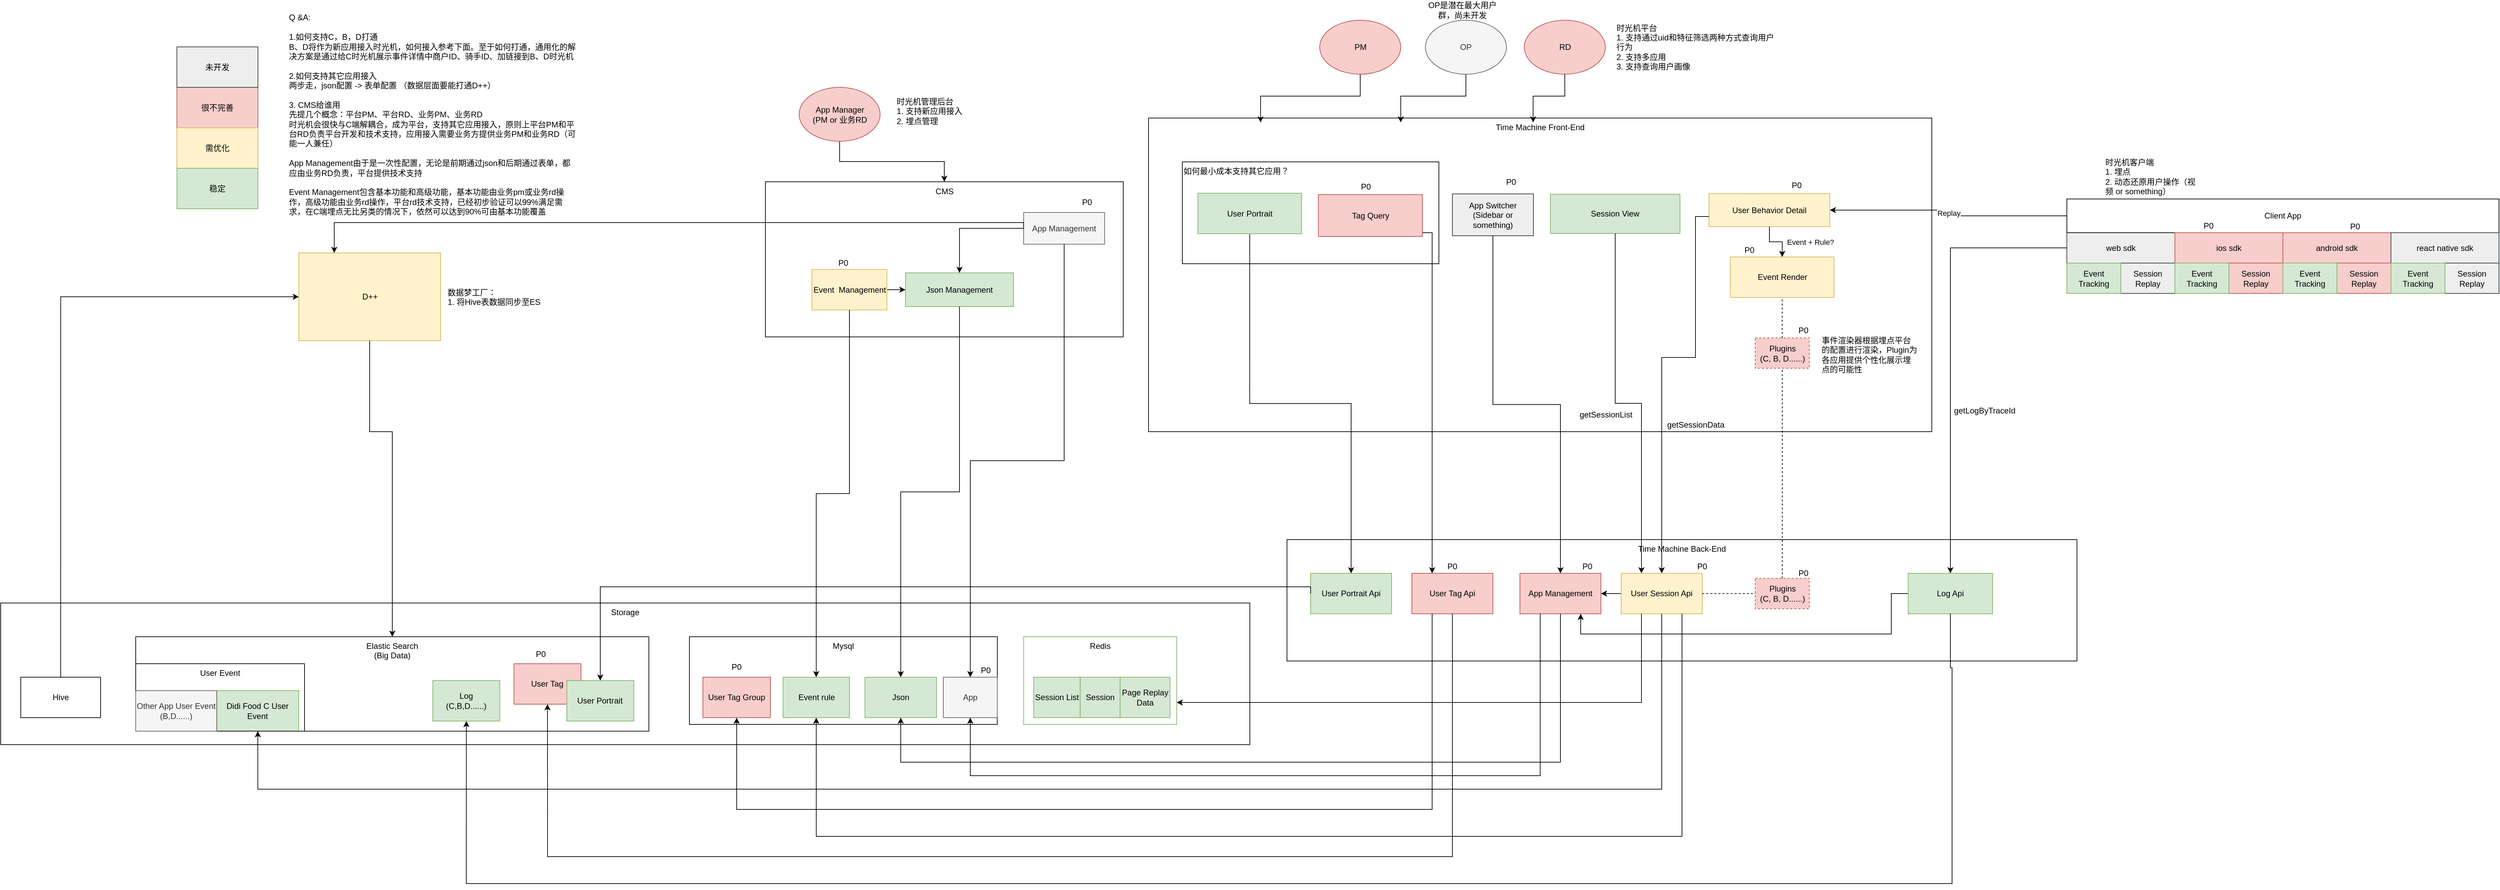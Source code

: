 <mxfile pages="1" version="11.2.5" type="github"><diagram id="bP3P4FXb_5J4TrEZQYwH" name="Page-1"><mxGraphModel dx="4734" dy="1974" grid="1" gridSize="10" guides="1" tooltips="1" connect="1" arrows="1" fold="1" page="1" pageScale="1" pageWidth="827" pageHeight="1169" math="0" shadow="0"><root><mxCell id="0"/><mxCell id="1" parent="0"/><mxCell id="wtptLM6L2ySSY_eZXbWe-39" value="Time Machine Front-End" style="rounded=0;whiteSpace=wrap;html=1;horizontal=1;verticalAlign=top;" parent="1" vertex="1"><mxGeometry x="-980" y="-345" width="1160" height="465" as="geometry"/></mxCell><mxCell id="b7EMGdvJzIcT-GLO1zS9-104" value="如何最小成本支持其它应用？" style="rounded=0;whiteSpace=wrap;html=1;gradientColor=none;align=left;verticalAlign=top;" vertex="1" parent="1"><mxGeometry x="-930" y="-280" width="380" height="151" as="geometry"/></mxCell><mxCell id="9B6eqTTKq4jdx7kcRIGV-19" value="" style="group;fillColor=#eeeeee;strokeColor=#36393d;" parent="1" vertex="1" connectable="0"><mxGeometry x="380" y="-225" width="640" height="140" as="geometry"/></mxCell><mxCell id="wtptLM6L2ySSY_eZXbWe-14" value="web sdk" style="rounded=0;whiteSpace=wrap;html=1;fillColor=#eeeeee;strokeColor=#36393d;" parent="9B6eqTTKq4jdx7kcRIGV-19" vertex="1"><mxGeometry y="50" width="160" height="45" as="geometry"/></mxCell><mxCell id="wtptLM6L2ySSY_eZXbWe-19" value="Session&lt;br&gt;Replay" style="rounded=0;whiteSpace=wrap;html=1;fillColor=#eeeeee;strokeColor=#36393d;" parent="9B6eqTTKq4jdx7kcRIGV-19" vertex="1"><mxGeometry x="80" y="95" width="80" height="45" as="geometry"/></mxCell><mxCell id="wtptLM6L2ySSY_eZXbWe-23" value="Client App" style="rounded=0;whiteSpace=wrap;html=1;" parent="9B6eqTTKq4jdx7kcRIGV-19" vertex="1"><mxGeometry width="640" height="50" as="geometry"/></mxCell><mxCell id="wtptLM6L2ySSY_eZXbWe-24" value="Event Tracking" style="rounded=0;whiteSpace=wrap;html=1;fillColor=#d5e8d4;strokeColor=#82b366;" parent="9B6eqTTKq4jdx7kcRIGV-19" vertex="1"><mxGeometry y="95" width="80" height="45" as="geometry"/></mxCell><mxCell id="wtptLM6L2ySSY_eZXbWe-27" value="ios sdk" style="rounded=0;whiteSpace=wrap;html=1;fillColor=#f8cecc;strokeColor=#b85450;" parent="9B6eqTTKq4jdx7kcRIGV-19" vertex="1"><mxGeometry x="160" y="50" width="160" height="45" as="geometry"/></mxCell><mxCell id="wtptLM6L2ySSY_eZXbWe-28" value="Session&lt;br&gt;Replay" style="rounded=0;whiteSpace=wrap;html=1;fillColor=#f8cecc;strokeColor=#b85450;" parent="9B6eqTTKq4jdx7kcRIGV-19" vertex="1"><mxGeometry x="240" y="95" width="80" height="45" as="geometry"/></mxCell><mxCell id="wtptLM6L2ySSY_eZXbWe-29" value="Event Tracking" style="rounded=0;whiteSpace=wrap;html=1;fillColor=#d5e8d4;strokeColor=#82b366;" parent="9B6eqTTKq4jdx7kcRIGV-19" vertex="1"><mxGeometry x="160" y="95" width="80" height="45" as="geometry"/></mxCell><mxCell id="wtptLM6L2ySSY_eZXbWe-30" value="android sdk" style="rounded=0;whiteSpace=wrap;html=1;fillColor=#f8cecc;strokeColor=#b85450;" parent="9B6eqTTKq4jdx7kcRIGV-19" vertex="1"><mxGeometry x="320" y="50" width="160" height="45" as="geometry"/></mxCell><mxCell id="wtptLM6L2ySSY_eZXbWe-31" value="Session&lt;br&gt;Replay" style="rounded=0;whiteSpace=wrap;html=1;fillColor=#f8cecc;strokeColor=#b85450;" parent="9B6eqTTKq4jdx7kcRIGV-19" vertex="1"><mxGeometry x="400" y="95" width="80" height="45" as="geometry"/></mxCell><mxCell id="wtptLM6L2ySSY_eZXbWe-32" value="Event Tracking" style="rounded=0;whiteSpace=wrap;html=1;fillColor=#d5e8d4;strokeColor=#82b366;" parent="9B6eqTTKq4jdx7kcRIGV-19" vertex="1"><mxGeometry x="320" y="95" width="80" height="45" as="geometry"/></mxCell><mxCell id="wtptLM6L2ySSY_eZXbWe-35" value="react native sdk" style="rounded=0;whiteSpace=wrap;html=1;fillColor=#eeeeee;strokeColor=#36393d;" parent="9B6eqTTKq4jdx7kcRIGV-19" vertex="1"><mxGeometry x="480" y="50" width="160" height="45" as="geometry"/></mxCell><mxCell id="wtptLM6L2ySSY_eZXbWe-36" value="Session&lt;br&gt;Replay" style="rounded=0;whiteSpace=wrap;html=1;fillColor=#eeeeee;strokeColor=#36393d;" parent="9B6eqTTKq4jdx7kcRIGV-19" vertex="1"><mxGeometry x="560" y="95" width="80" height="45" as="geometry"/></mxCell><mxCell id="wtptLM6L2ySSY_eZXbWe-37" value="Event Tracking" style="rounded=0;whiteSpace=wrap;html=1;fillColor=#d5e8d4;strokeColor=#82b366;" parent="9B6eqTTKq4jdx7kcRIGV-19" vertex="1"><mxGeometry x="480" y="95" width="80" height="45" as="geometry"/></mxCell><mxCell id="b7EMGdvJzIcT-GLO1zS9-70" value="P0" style="text;html=1;strokeColor=none;fillColor=none;align=center;verticalAlign=middle;whiteSpace=wrap;rounded=0;" vertex="1" parent="9B6eqTTKq4jdx7kcRIGV-19"><mxGeometry x="407" y="31" width="40" height="20" as="geometry"/></mxCell><mxCell id="b7EMGdvJzIcT-GLO1zS9-71" value="P0" style="text;html=1;strokeColor=none;fillColor=none;align=center;verticalAlign=middle;whiteSpace=wrap;rounded=0;" vertex="1" parent="9B6eqTTKq4jdx7kcRIGV-19"><mxGeometry x="190" y="30" width="40" height="20" as="geometry"/></mxCell><mxCell id="9B6eqTTKq4jdx7kcRIGV-21" value="" style="group" parent="1" vertex="1" connectable="0"><mxGeometry x="-2150" y="374" width="1320" height="286" as="geometry"/></mxCell><mxCell id="wtptLM6L2ySSY_eZXbWe-74" value="Storage" style="rounded=0;whiteSpace=wrap;html=1;verticalAlign=top;" parent="9B6eqTTKq4jdx7kcRIGV-21" vertex="1"><mxGeometry x="-530" width="1850" height="210" as="geometry"/></mxCell><mxCell id="wtptLM6L2ySSY_eZXbWe-68" value="Redis" style="rounded=0;whiteSpace=wrap;html=1;verticalAlign=top;fillColor=none;strokeColor=#82b366;" parent="9B6eqTTKq4jdx7kcRIGV-21" vertex="1"><mxGeometry x="985.075" y="50" width="226.567" height="130" as="geometry"/></mxCell><mxCell id="wtptLM6L2ySSY_eZXbWe-71" value="Mysql" style="rounded=0;whiteSpace=wrap;html=1;verticalAlign=top;" parent="9B6eqTTKq4jdx7kcRIGV-21" vertex="1"><mxGeometry x="490" y="50" width="456" height="130" as="geometry"/></mxCell><mxCell id="9B6eqTTKq4jdx7kcRIGV-8" value="Event rule" style="rounded=0;whiteSpace=wrap;html=1;fillColor=#d5e8d4;strokeColor=#82b366;" parent="9B6eqTTKq4jdx7kcRIGV-21" vertex="1"><mxGeometry x="628.604" y="110" width="98.507" height="60" as="geometry"/></mxCell><mxCell id="9B6eqTTKq4jdx7kcRIGV-9" value="Json" style="rounded=0;whiteSpace=wrap;html=1;fillColor=#d5e8d4;strokeColor=#82b366;" parent="9B6eqTTKq4jdx7kcRIGV-21" vertex="1"><mxGeometry x="750" y="110" width="106" height="60" as="geometry"/></mxCell><mxCell id="9B6eqTTKq4jdx7kcRIGV-11" value="Session List" style="rounded=0;whiteSpace=wrap;html=1;fillColor=#d5e8d4;strokeColor=#82b366;" parent="9B6eqTTKq4jdx7kcRIGV-21" vertex="1"><mxGeometry x="999.851" y="110" width="68.955" height="60" as="geometry"/></mxCell><mxCell id="9B6eqTTKq4jdx7kcRIGV-14" value="Session" style="rounded=0;whiteSpace=wrap;html=1;fillColor=#d5e8d4;strokeColor=#82b366;" parent="9B6eqTTKq4jdx7kcRIGV-21" vertex="1"><mxGeometry x="1068.806" y="110" width="59.104" height="60" as="geometry"/></mxCell><mxCell id="9B6eqTTKq4jdx7kcRIGV-15" value="Page Replay Data" style="rounded=0;whiteSpace=wrap;html=1;fillColor=#d5e8d4;strokeColor=#82b366;" parent="9B6eqTTKq4jdx7kcRIGV-21" vertex="1"><mxGeometry x="1127.91" y="110" width="73.881" height="60" as="geometry"/></mxCell><mxCell id="9B6eqTTKq4jdx7kcRIGV-66" value="User Tag Group" style="rounded=0;whiteSpace=wrap;html=1;fillColor=#f8cecc;strokeColor=#b85450;" parent="9B6eqTTKq4jdx7kcRIGV-21" vertex="1"><mxGeometry x="510" y="110" width="100" height="60" as="geometry"/></mxCell><mxCell id="9B6eqTTKq4jdx7kcRIGV-65" value="" style="group;fillColor=#d5e8d4;strokeColor=#82b366;" parent="9B6eqTTKq4jdx7kcRIGV-21" vertex="1" connectable="0"><mxGeometry x="-70" y="50" width="500" height="140" as="geometry"/></mxCell><mxCell id="gairNj1TGJocdjv7lr5F-51" value="Hive" style="rounded=0;whiteSpace=wrap;html=1;labelBackgroundColor=none;" parent="9B6eqTTKq4jdx7kcRIGV-21" vertex="1"><mxGeometry x="-500.246" y="110" width="118.209" height="60" as="geometry"/></mxCell><mxCell id="b7EMGdvJzIcT-GLO1zS9-36" value="App" style="rounded=0;whiteSpace=wrap;html=1;fillColor=#f5f5f5;strokeColor=#666666;fontColor=#333333;" vertex="1" parent="9B6eqTTKq4jdx7kcRIGV-21"><mxGeometry x="866" y="110" width="80" height="60" as="geometry"/></mxCell><mxCell id="b7EMGdvJzIcT-GLO1zS9-48" value="P0" style="text;html=1;strokeColor=none;fillColor=none;align=center;verticalAlign=middle;whiteSpace=wrap;rounded=0;" vertex="1" parent="9B6eqTTKq4jdx7kcRIGV-21"><mxGeometry x="540" y="85" width="40" height="20" as="geometry"/></mxCell><mxCell id="b7EMGdvJzIcT-GLO1zS9-93" value="P0" style="text;html=1;strokeColor=none;fillColor=none;align=center;verticalAlign=middle;whiteSpace=wrap;rounded=0;" vertex="1" parent="9B6eqTTKq4jdx7kcRIGV-21"><mxGeometry x="909" y="90" width="40" height="20" as="geometry"/></mxCell><mxCell id="wtptLM6L2ySSY_eZXbWe-72" value="Elastic Search&lt;br&gt;(Big Data)" style="rounded=0;whiteSpace=wrap;html=1;verticalAlign=top;" parent="9B6eqTTKq4jdx7kcRIGV-21" vertex="1"><mxGeometry x="-330" y="50" width="760" height="140" as="geometry"/></mxCell><mxCell id="9B6eqTTKq4jdx7kcRIGV-1" value="Log&lt;br&gt;(C,B,D......)" style="rounded=0;whiteSpace=wrap;html=1;fillColor=#d5e8d4;strokeColor=#82b366;" parent="9B6eqTTKq4jdx7kcRIGV-21" vertex="1"><mxGeometry x="110.024" y="115" width="99.22" height="60" as="geometry"/></mxCell><mxCell id="9B6eqTTKq4jdx7kcRIGV-2" value="User Tag" style="rounded=0;whiteSpace=wrap;html=1;fillColor=#f8cecc;strokeColor=#b85450;" parent="9B6eqTTKq4jdx7kcRIGV-21" vertex="1"><mxGeometry x="230.244" y="90" width="99.22" height="60" as="geometry"/></mxCell><mxCell id="9B6eqTTKq4jdx7kcRIGV-3" value="User Portrait" style="rounded=0;whiteSpace=wrap;html=1;fillColor=#d5e8d4;strokeColor=#82b366;" parent="9B6eqTTKq4jdx7kcRIGV-21" vertex="1"><mxGeometry x="308.463" y="115" width="99.22" height="60" as="geometry"/></mxCell><mxCell id="9B6eqTTKq4jdx7kcRIGV-4" value="Didi Food C User Event" style="rounded=0;whiteSpace=wrap;html=1;fillColor=#d5e8d4;strokeColor=#82b366;" parent="9B6eqTTKq4jdx7kcRIGV-21" vertex="1"><mxGeometry x="-209.817" y="130" width="121.268" height="60" as="geometry"/></mxCell><mxCell id="b7EMGdvJzIcT-GLO1zS9-47" value="P0" style="text;html=1;strokeColor=none;fillColor=none;align=center;verticalAlign=middle;whiteSpace=wrap;rounded=0;" vertex="1" parent="9B6eqTTKq4jdx7kcRIGV-21"><mxGeometry x="250" y="66" width="40" height="20" as="geometry"/></mxCell><mxCell id="9B6eqTTKq4jdx7kcRIGV-71" value="User Event" style="rounded=0;whiteSpace=wrap;html=1;fillColor=none;verticalAlign=top;" parent="9B6eqTTKq4jdx7kcRIGV-21" vertex="1"><mxGeometry x="-330" y="90" width="250" height="100" as="geometry"/></mxCell><mxCell id="9B6eqTTKq4jdx7kcRIGV-22" value="" style="group" parent="1" vertex="1" connectable="0"><mxGeometry x="-775" y="280" width="1170" height="320" as="geometry"/></mxCell><mxCell id="wtptLM6L2ySSY_eZXbWe-58" value="Time Machine Back-End" style="rounded=0;whiteSpace=wrap;html=1;verticalAlign=top;" parent="9B6eqTTKq4jdx7kcRIGV-22" vertex="1"><mxGeometry width="1170" height="180" as="geometry"/></mxCell><mxCell id="gairNj1TGJocdjv7lr5F-35" style="edgeStyle=orthogonalEdgeStyle;rounded=0;orthogonalLoop=1;jettySize=auto;html=1;exitX=0.5;exitY=1;exitDx=0;exitDy=0;" parent="9B6eqTTKq4jdx7kcRIGV-22" edge="1"><mxGeometry relative="1" as="geometry"><mxPoint x="480" y="199" as="sourcePoint"/><mxPoint x="480" y="199" as="targetPoint"/></mxGeometry></mxCell><mxCell id="b7EMGdvJzIcT-GLO1zS9-29" style="edgeStyle=orthogonalEdgeStyle;rounded=0;orthogonalLoop=1;jettySize=auto;html=1;exitX=0;exitY=0.5;exitDx=0;exitDy=0;" edge="1" parent="9B6eqTTKq4jdx7kcRIGV-22" source="9B6eqTTKq4jdx7kcRIGV-37" target="b7EMGdvJzIcT-GLO1zS9-21"><mxGeometry relative="1" as="geometry"/></mxCell><mxCell id="9B6eqTTKq4jdx7kcRIGV-37" value="User Session Api" style="rounded=0;whiteSpace=wrap;html=1;fillColor=#fff2cc;strokeColor=#d6b656;" parent="9B6eqTTKq4jdx7kcRIGV-22" vertex="1"><mxGeometry x="495" y="50" width="120" height="60" as="geometry"/></mxCell><mxCell id="b7EMGdvJzIcT-GLO1zS9-32" style="edgeStyle=orthogonalEdgeStyle;rounded=0;orthogonalLoop=1;jettySize=auto;html=1;exitX=0;exitY=0.5;exitDx=0;exitDy=0;entryX=0.75;entryY=1;entryDx=0;entryDy=0;" edge="1" parent="9B6eqTTKq4jdx7kcRIGV-22" source="9B6eqTTKq4jdx7kcRIGV-44" target="b7EMGdvJzIcT-GLO1zS9-21"><mxGeometry relative="1" as="geometry"><Array as="points"><mxPoint x="895" y="80"/><mxPoint x="895" y="140"/><mxPoint x="435" y="140"/></Array></mxGeometry></mxCell><mxCell id="9B6eqTTKq4jdx7kcRIGV-44" value="Log Api" style="rounded=0;whiteSpace=wrap;html=1;fillColor=#d5e8d4;strokeColor=#82b366;" parent="9B6eqTTKq4jdx7kcRIGV-22" vertex="1"><mxGeometry x="920" y="50" width="125" height="60" as="geometry"/></mxCell><mxCell id="9B6eqTTKq4jdx7kcRIGV-47" value="User Tag Api" style="rounded=0;whiteSpace=wrap;html=1;fillColor=#f8cecc;strokeColor=#b85450;" parent="9B6eqTTKq4jdx7kcRIGV-22" vertex="1"><mxGeometry x="185" y="50" width="120" height="60" as="geometry"/></mxCell><mxCell id="9B6eqTTKq4jdx7kcRIGV-49" value="User Portrait Api" style="rounded=0;whiteSpace=wrap;html=1;fillColor=#d5e8d4;strokeColor=#82b366;" parent="9B6eqTTKq4jdx7kcRIGV-22" vertex="1"><mxGeometry x="35" y="50" width="120" height="60" as="geometry"/></mxCell><mxCell id="b7EMGdvJzIcT-GLO1zS9-8" value="Plugins&lt;br&gt;(C, B, D......)" style="rounded=0;whiteSpace=wrap;html=1;fillColor=#f8cecc;strokeColor=#b85450;dashed=1;" vertex="1" parent="9B6eqTTKq4jdx7kcRIGV-22"><mxGeometry x="693.5" y="57.5" width="80" height="45" as="geometry"/></mxCell><mxCell id="b7EMGdvJzIcT-GLO1zS9-9" value="" style="endArrow=none;dashed=1;html=1;exitX=1;exitY=0.5;exitDx=0;exitDy=0;entryX=0;entryY=0.5;entryDx=0;entryDy=0;" edge="1" parent="9B6eqTTKq4jdx7kcRIGV-22" source="9B6eqTTKq4jdx7kcRIGV-37" target="b7EMGdvJzIcT-GLO1zS9-8"><mxGeometry width="50" height="50" relative="1" as="geometry"><mxPoint x="643.5" y="90" as="sourcePoint"/><mxPoint x="693.5" y="40" as="targetPoint"/></mxGeometry></mxCell><mxCell id="b7EMGdvJzIcT-GLO1zS9-21" value="App Management" style="rounded=0;whiteSpace=wrap;html=1;fillColor=#f8cecc;strokeColor=#b85450;" vertex="1" parent="9B6eqTTKq4jdx7kcRIGV-22"><mxGeometry x="345" y="50" width="120" height="60" as="geometry"/></mxCell><mxCell id="b7EMGdvJzIcT-GLO1zS9-52" value="P0" style="text;html=1;strokeColor=none;fillColor=none;align=center;verticalAlign=middle;whiteSpace=wrap;rounded=0;" vertex="1" parent="9B6eqTTKq4jdx7kcRIGV-22"><mxGeometry x="225" y="30" width="40" height="20" as="geometry"/></mxCell><mxCell id="b7EMGdvJzIcT-GLO1zS9-54" value="P0" style="text;html=1;strokeColor=none;fillColor=none;align=center;verticalAlign=middle;whiteSpace=wrap;rounded=0;" vertex="1" parent="9B6eqTTKq4jdx7kcRIGV-22"><mxGeometry x="595" y="30" width="40" height="20" as="geometry"/></mxCell><mxCell id="b7EMGdvJzIcT-GLO1zS9-55" value="P0" style="text;html=1;strokeColor=none;fillColor=none;align=center;verticalAlign=middle;whiteSpace=wrap;rounded=0;" vertex="1" parent="9B6eqTTKq4jdx7kcRIGV-22"><mxGeometry x="745" y="40" width="40" height="20" as="geometry"/></mxCell><mxCell id="b7EMGdvJzIcT-GLO1zS9-56" value="P0" style="text;html=1;strokeColor=none;fillColor=none;align=center;verticalAlign=middle;whiteSpace=wrap;rounded=0;" vertex="1" parent="9B6eqTTKq4jdx7kcRIGV-22"><mxGeometry x="425" y="30" width="40" height="20" as="geometry"/></mxCell><mxCell id="9B6eqTTKq4jdx7kcRIGV-24" value="" style="group" parent="1" vertex="1" connectable="0"><mxGeometry x="-1547.5" y="-250.5" width="530" height="230" as="geometry"/></mxCell><mxCell id="wtptLM6L2ySSY_eZXbWe-41" value="CMS" style="rounded=0;whiteSpace=wrap;html=1;verticalAlign=top;" parent="9B6eqTTKq4jdx7kcRIGV-24" vertex="1"><mxGeometry width="530" height="230" as="geometry"/></mxCell><mxCell id="wtptLM6L2ySSY_eZXbWe-46" value="Json Management" style="rounded=0;whiteSpace=wrap;html=1;fillColor=#d5e8d4;strokeColor=#82b366;" parent="9B6eqTTKq4jdx7kcRIGV-24" vertex="1"><mxGeometry x="207.5" y="135" width="160" height="50" as="geometry"/></mxCell><mxCell id="gairNj1TGJocdjv7lr5F-20" style="edgeStyle=orthogonalEdgeStyle;rounded=0;orthogonalLoop=1;jettySize=auto;html=1;" parent="9B6eqTTKq4jdx7kcRIGV-24" source="wtptLM6L2ySSY_eZXbWe-47" target="wtptLM6L2ySSY_eZXbWe-46" edge="1"><mxGeometry relative="1" as="geometry"/></mxCell><mxCell id="wtptLM6L2ySSY_eZXbWe-47" value="Event&amp;nbsp; Management" style="rounded=0;whiteSpace=wrap;html=1;fillColor=#fff2cc;strokeColor=#d6b656;" parent="9B6eqTTKq4jdx7kcRIGV-24" vertex="1"><mxGeometry x="69" y="130" width="111" height="60" as="geometry"/></mxCell><mxCell id="gairNj1TGJocdjv7lr5F-18" style="edgeStyle=orthogonalEdgeStyle;rounded=0;orthogonalLoop=1;jettySize=auto;html=1;" parent="9B6eqTTKq4jdx7kcRIGV-24" source="wtptLM6L2ySSY_eZXbWe-49" target="wtptLM6L2ySSY_eZXbWe-46" edge="1"><mxGeometry relative="1" as="geometry"/></mxCell><mxCell id="wtptLM6L2ySSY_eZXbWe-49" value="App Management" style="rounded=0;whiteSpace=wrap;html=1;fillColor=#f5f5f5;strokeColor=#666666;fontColor=#333333;" parent="9B6eqTTKq4jdx7kcRIGV-24" vertex="1"><mxGeometry x="382.5" y="45.5" width="120" height="47" as="geometry"/></mxCell><mxCell id="b7EMGdvJzIcT-GLO1zS9-51" value="P0" style="text;html=1;strokeColor=none;fillColor=none;align=center;verticalAlign=middle;whiteSpace=wrap;rounded=0;" vertex="1" parent="9B6eqTTKq4jdx7kcRIGV-24"><mxGeometry x="456" y="20" width="40" height="20" as="geometry"/></mxCell><mxCell id="b7EMGdvJzIcT-GLO1zS9-94" value="P0" style="text;html=1;strokeColor=none;fillColor=none;align=center;verticalAlign=middle;whiteSpace=wrap;rounded=0;" vertex="1" parent="9B6eqTTKq4jdx7kcRIGV-24"><mxGeometry x="95.5" y="110" width="40" height="20" as="geometry"/></mxCell><mxCell id="b7EMGdvJzIcT-GLO1zS9-34" value="" style="edgeStyle=orthogonalEdgeStyle;rounded=0;orthogonalLoop=1;jettySize=auto;html=1;" edge="1" parent="1" source="9B6eqTTKq4jdx7kcRIGV-25" target="wtptLM6L2ySSY_eZXbWe-41"><mxGeometry relative="1" as="geometry"/></mxCell><mxCell id="9B6eqTTKq4jdx7kcRIGV-25" value="App Manager&lt;br&gt;(PM or 业务RD" style="ellipse;whiteSpace=wrap;html=1;fillColor=#f8cecc;strokeColor=#b85450;" parent="1" vertex="1"><mxGeometry x="-1497.5" y="-390.5" width="120" height="80" as="geometry"/></mxCell><mxCell id="9B6eqTTKq4jdx7kcRIGV-27" value="很不完善" style="rounded=0;whiteSpace=wrap;html=1;fillColor=#f8cecc;strokeColor=#b85450;" parent="1" vertex="1"><mxGeometry x="-2419" y="-390.5" width="120" height="60" as="geometry"/></mxCell><mxCell id="9B6eqTTKq4jdx7kcRIGV-28" value="需优化" style="rounded=0;whiteSpace=wrap;html=1;fillColor=#fff2cc;strokeColor=#d6b656;" parent="1" vertex="1"><mxGeometry x="-2419" y="-330.5" width="120" height="60" as="geometry"/></mxCell><mxCell id="9B6eqTTKq4jdx7kcRIGV-29" value="稳定" style="rounded=0;whiteSpace=wrap;html=1;fillColor=#d5e8d4;strokeColor=#82b366;" parent="1" vertex="1"><mxGeometry x="-2419" y="-270.5" width="120" height="60" as="geometry"/></mxCell><mxCell id="9B6eqTTKq4jdx7kcRIGV-40" style="edgeStyle=orthogonalEdgeStyle;rounded=0;orthogonalLoop=1;jettySize=auto;html=1;exitX=0.5;exitY=1;exitDx=0;exitDy=0;entryX=0.5;entryY=1;entryDx=0;entryDy=0;" parent="1" source="9B6eqTTKq4jdx7kcRIGV-37" target="9B6eqTTKq4jdx7kcRIGV-4" edge="1"><mxGeometry relative="1" as="geometry"><Array as="points"><mxPoint x="-220" y="650"/><mxPoint x="-2299" y="650"/></Array></mxGeometry></mxCell><mxCell id="wtptLM6L2ySSY_eZXbWe-55" value="Replay" style="edgeStyle=orthogonalEdgeStyle;rounded=0;orthogonalLoop=1;jettySize=auto;html=1;exitX=0;exitY=0.5;exitDx=0;exitDy=0;entryX=1;entryY=0.5;entryDx=0;entryDy=0;" parent="1" source="wtptLM6L2ySSY_eZXbWe-23" target="wtptLM6L2ySSY_eZXbWe-45" edge="1"><mxGeometry relative="1" as="geometry"/></mxCell><mxCell id="9B6eqTTKq4jdx7kcRIGV-45" style="edgeStyle=orthogonalEdgeStyle;rounded=0;orthogonalLoop=1;jettySize=auto;html=1;" parent="1" source="wtptLM6L2ySSY_eZXbWe-14" target="9B6eqTTKq4jdx7kcRIGV-44" edge="1"><mxGeometry relative="1" as="geometry"/></mxCell><mxCell id="b7EMGdvJzIcT-GLO1zS9-4" value="getLogByTraceId" style="text;html=1;resizable=0;points=[];align=center;verticalAlign=middle;labelBackgroundColor=#ffffff;" vertex="1" connectable="0" parent="9B6eqTTKq4jdx7kcRIGV-45"><mxGeometry x="0.313" relative="1" as="geometry"><mxPoint x="50" y="-16" as="offset"/></mxGeometry></mxCell><mxCell id="9B6eqTTKq4jdx7kcRIGV-46" style="edgeStyle=orthogonalEdgeStyle;rounded=0;orthogonalLoop=1;jettySize=auto;html=1;entryX=0.5;entryY=1;entryDx=0;entryDy=0;exitX=0.5;exitY=1;exitDx=0;exitDy=0;" parent="1" source="9B6eqTTKq4jdx7kcRIGV-44" target="9B6eqTTKq4jdx7kcRIGV-1" edge="1"><mxGeometry relative="1" as="geometry"><Array as="points"><mxPoint x="208" y="470"/><mxPoint x="210" y="470"/><mxPoint x="210" y="790"/><mxPoint x="-1990" y="790"/></Array></mxGeometry></mxCell><mxCell id="9B6eqTTKq4jdx7kcRIGV-50" style="edgeStyle=orthogonalEdgeStyle;rounded=0;orthogonalLoop=1;jettySize=auto;html=1;exitX=0;exitY=0.5;exitDx=0;exitDy=0;" parent="1" source="9B6eqTTKq4jdx7kcRIGV-49" target="9B6eqTTKq4jdx7kcRIGV-3" edge="1"><mxGeometry relative="1" as="geometry"><Array as="points"><mxPoint x="-1792" y="350"/></Array></mxGeometry></mxCell><mxCell id="9B6eqTTKq4jdx7kcRIGV-59" style="edgeStyle=orthogonalEdgeStyle;rounded=0;orthogonalLoop=1;jettySize=auto;html=1;exitX=0.5;exitY=1;exitDx=0;exitDy=0;entryX=0.143;entryY=0.014;entryDx=0;entryDy=0;entryPerimeter=0;" parent="1" source="9B6eqTTKq4jdx7kcRIGV-54" target="wtptLM6L2ySSY_eZXbWe-39" edge="1"><mxGeometry relative="1" as="geometry"/></mxCell><mxCell id="9B6eqTTKq4jdx7kcRIGV-54" value="PM" style="ellipse;whiteSpace=wrap;html=1;fillColor=#f8cecc;strokeColor=#b85450;" parent="1" vertex="1"><mxGeometry x="-726.5" y="-490" width="120" height="80" as="geometry"/></mxCell><mxCell id="9B6eqTTKq4jdx7kcRIGV-58" style="edgeStyle=orthogonalEdgeStyle;rounded=0;orthogonalLoop=1;jettySize=auto;html=1;exitX=0.5;exitY=1;exitDx=0;exitDy=0;entryX=0.322;entryY=0.014;entryDx=0;entryDy=0;entryPerimeter=0;" parent="1" source="9B6eqTTKq4jdx7kcRIGV-55" target="wtptLM6L2ySSY_eZXbWe-39" edge="1"><mxGeometry relative="1" as="geometry"/></mxCell><mxCell id="9B6eqTTKq4jdx7kcRIGV-55" value="OP" style="ellipse;whiteSpace=wrap;html=1;fillColor=#f5f5f5;strokeColor=#666666;fontColor=#333333;" parent="1" vertex="1"><mxGeometry x="-570" y="-490" width="120" height="80" as="geometry"/></mxCell><mxCell id="9B6eqTTKq4jdx7kcRIGV-57" style="edgeStyle=orthogonalEdgeStyle;rounded=0;orthogonalLoop=1;jettySize=auto;html=1;exitX=0.5;exitY=1;exitDx=0;exitDy=0;entryX=0.491;entryY=0.014;entryDx=0;entryDy=0;entryPerimeter=0;" parent="1" source="9B6eqTTKq4jdx7kcRIGV-56" target="wtptLM6L2ySSY_eZXbWe-39" edge="1"><mxGeometry relative="1" as="geometry"/></mxCell><mxCell id="9B6eqTTKq4jdx7kcRIGV-56" value="RD" style="ellipse;whiteSpace=wrap;html=1;fillColor=#f8cecc;strokeColor=#b85450;" parent="1" vertex="1"><mxGeometry x="-423.5" y="-490" width="120" height="80" as="geometry"/></mxCell><mxCell id="9B6eqTTKq4jdx7kcRIGV-61" style="edgeStyle=orthogonalEdgeStyle;rounded=0;orthogonalLoop=1;jettySize=auto;html=1;" parent="1" source="gairNj1TGJocdjv7lr5F-1" target="9B6eqTTKq4jdx7kcRIGV-47" edge="1"><mxGeometry relative="1" as="geometry"><Array as="points"><mxPoint x="-560" y="-175"/></Array></mxGeometry></mxCell><mxCell id="9B6eqTTKq4jdx7kcRIGV-70" value="Other App User Event&lt;br&gt;(B,D......)" style="rounded=0;whiteSpace=wrap;html=1;fillColor=#f5f5f5;strokeColor=#666666;fontColor=#333333;" parent="1" vertex="1"><mxGeometry x="-2480" y="504" width="120" height="60" as="geometry"/></mxCell><mxCell id="9B6eqTTKq4jdx7kcRIGV-72" style="edgeStyle=orthogonalEdgeStyle;rounded=0;orthogonalLoop=1;jettySize=auto;html=1;exitX=0;exitY=0.5;exitDx=0;exitDy=0;entryX=0.25;entryY=0;entryDx=0;entryDy=0;" parent="1" source="wtptLM6L2ySSY_eZXbWe-49" target="gairNj1TGJocdjv7lr5F-40" edge="1"><mxGeometry relative="1" as="geometry"><Array as="points"><mxPoint x="-1165" y="-190"/><mxPoint x="-2186" y="-190"/></Array></mxGeometry></mxCell><mxCell id="gairNj1TGJocdjv7lr5F-40" value="D++" style="rounded=0;whiteSpace=wrap;html=1;labelBackgroundColor=none;fillColor=#fff2cc;strokeColor=#d6b656;" parent="1" vertex="1"><mxGeometry x="-2238.5" y="-145" width="210" height="130" as="geometry"/></mxCell><mxCell id="9B6eqTTKq4jdx7kcRIGV-6" style="edgeStyle=orthogonalEdgeStyle;rounded=0;orthogonalLoop=1;jettySize=auto;html=1;exitX=0.5;exitY=1;exitDx=0;exitDy=0;entryX=0.5;entryY=0;entryDx=0;entryDy=0;" parent="1" source="gairNj1TGJocdjv7lr5F-40" target="wtptLM6L2ySSY_eZXbWe-72" edge="1"><mxGeometry relative="1" as="geometry"><mxPoint x="-2100" y="420" as="targetPoint"/><Array as="points"><mxPoint x="-2133" y="120"/><mxPoint x="-2100" y="120"/></Array></mxGeometry></mxCell><mxCell id="gairNj1TGJocdjv7lr5F-54" style="edgeStyle=orthogonalEdgeStyle;rounded=0;orthogonalLoop=1;jettySize=auto;html=1;entryX=0;entryY=0.5;entryDx=0;entryDy=0;exitX=0.5;exitY=0;exitDx=0;exitDy=0;" parent="1" source="gairNj1TGJocdjv7lr5F-51" target="gairNj1TGJocdjv7lr5F-40" edge="1"><mxGeometry relative="1" as="geometry"><mxPoint x="-2591" y="480" as="sourcePoint"/><Array as="points"><mxPoint x="-2591" y="-80"/></Array></mxGeometry></mxCell><mxCell id="b7EMGdvJzIcT-GLO1zS9-6" style="edgeStyle=orthogonalEdgeStyle;rounded=0;orthogonalLoop=1;jettySize=auto;html=1;exitX=0.25;exitY=1;exitDx=0;exitDy=0;entryX=1;entryY=0.75;entryDx=0;entryDy=0;" edge="1" parent="1" source="9B6eqTTKq4jdx7kcRIGV-37" target="wtptLM6L2ySSY_eZXbWe-68"><mxGeometry relative="1" as="geometry"/></mxCell><mxCell id="9B6eqTTKq4jdx7kcRIGV-60" style="edgeStyle=orthogonalEdgeStyle;rounded=0;orthogonalLoop=1;jettySize=auto;html=1;exitX=0.5;exitY=1;exitDx=0;exitDy=0;" parent="1" source="9B6eqTTKq4jdx7kcRIGV-31" target="9B6eqTTKq4jdx7kcRIGV-49" edge="1"><mxGeometry relative="1" as="geometry"/></mxCell><mxCell id="b7EMGdvJzIcT-GLO1zS9-17" value="" style="group" vertex="1" connectable="0" parent="1"><mxGeometry x="-928.5" y="-270" width="375" height="140" as="geometry"/></mxCell><mxCell id="gairNj1TGJocdjv7lr5F-1" value="Tag Query" style="rounded=0;whiteSpace=wrap;html=1;labelBackgroundColor=none;fillColor=#f8cecc;strokeColor=#b85450;" parent="b7EMGdvJzIcT-GLO1zS9-17" vertex="1"><mxGeometry x="200" y="38.5" width="154" height="62" as="geometry"/></mxCell><mxCell id="9B6eqTTKq4jdx7kcRIGV-31" value="User Portrait" style="rounded=0;whiteSpace=wrap;html=1;fillColor=#d5e8d4;strokeColor=#82b366;" parent="b7EMGdvJzIcT-GLO1zS9-17" vertex="1"><mxGeometry x="21.559" y="36.5" width="153.529" height="60" as="geometry"/></mxCell><mxCell id="b7EMGdvJzIcT-GLO1zS9-49" value="P0" style="text;html=1;strokeColor=none;fillColor=none;align=center;verticalAlign=middle;whiteSpace=wrap;rounded=0;" vertex="1" parent="b7EMGdvJzIcT-GLO1zS9-17"><mxGeometry x="250" y="16.5" width="40" height="20" as="geometry"/></mxCell><mxCell id="b7EMGdvJzIcT-GLO1zS9-24" style="edgeStyle=orthogonalEdgeStyle;rounded=0;orthogonalLoop=1;jettySize=auto;html=1;exitX=0.5;exitY=1;exitDx=0;exitDy=0;entryX=0.5;entryY=0;entryDx=0;entryDy=0;" edge="1" parent="1" source="wtptLM6L2ySSY_eZXbWe-46" target="9B6eqTTKq4jdx7kcRIGV-9"><mxGeometry relative="1" as="geometry"/></mxCell><mxCell id="b7EMGdvJzIcT-GLO1zS9-25" style="edgeStyle=orthogonalEdgeStyle;rounded=0;orthogonalLoop=1;jettySize=auto;html=1;exitX=0.5;exitY=1;exitDx=0;exitDy=0;" edge="1" parent="1" source="wtptLM6L2ySSY_eZXbWe-47" target="9B6eqTTKq4jdx7kcRIGV-8"><mxGeometry relative="1" as="geometry"/></mxCell><mxCell id="b7EMGdvJzIcT-GLO1zS9-27" value="" style="group" vertex="1" connectable="0" parent="1"><mxGeometry x="-550" y="-282" width="600" height="323" as="geometry"/></mxCell><mxCell id="wtptLM6L2ySSY_eZXbWe-42" value="Session View" style="rounded=0;whiteSpace=wrap;html=1;fillColor=#d5e8d4;strokeColor=#82b366;" parent="b7EMGdvJzIcT-GLO1zS9-27" vertex="1"><mxGeometry x="165.147" y="50" width="191.912" height="58" as="geometry"/></mxCell><mxCell id="wtptLM6L2ySSY_eZXbWe-45" value="User Behavior Detail" style="rounded=0;whiteSpace=wrap;html=1;fillColor=#fff2cc;strokeColor=#d6b656;" parent="b7EMGdvJzIcT-GLO1zS9-27" vertex="1"><mxGeometry x="400" y="49" width="179" height="49" as="geometry"/></mxCell><mxCell id="gairNj1TGJocdjv7lr5F-13" value="Event Render" style="rounded=0;whiteSpace=wrap;html=1;labelBackgroundColor=none;fillColor=#fff2cc;strokeColor=#d6b656;" parent="b7EMGdvJzIcT-GLO1zS9-27" vertex="1"><mxGeometry x="431.691" y="143" width="153.529" height="60" as="geometry"/></mxCell><mxCell id="gairNj1TGJocdjv7lr5F-6" value="Plugins&lt;br&gt;(C, B, D......)" style="rounded=0;whiteSpace=wrap;html=1;fillColor=#f8cecc;strokeColor=#b85450;dashed=1;" parent="b7EMGdvJzIcT-GLO1zS9-27" vertex="1"><mxGeometry x="468.5" y="263" width="80" height="45" as="geometry"/></mxCell><mxCell id="b7EMGdvJzIcT-GLO1zS9-13" value="App Switcher&lt;br&gt;(Sidebar or something)" style="rounded=0;whiteSpace=wrap;html=1;direction=south;fillColor=#eeeeee;strokeColor=#36393d;" vertex="1" parent="b7EMGdvJzIcT-GLO1zS9-27"><mxGeometry x="20" y="49.5" width="120" height="62" as="geometry"/></mxCell><mxCell id="b7EMGdvJzIcT-GLO1zS9-20" value="Event + Rule?" style="edgeStyle=orthogonalEdgeStyle;rounded=0;orthogonalLoop=1;jettySize=auto;html=1;entryX=0.5;entryY=0;entryDx=0;entryDy=0;" edge="1" parent="b7EMGdvJzIcT-GLO1zS9-27" source="wtptLM6L2ySSY_eZXbWe-45" target="gairNj1TGJocdjv7lr5F-13"><mxGeometry x="0.302" y="42" relative="1" as="geometry"><mxPoint as="offset"/></mxGeometry></mxCell><mxCell id="b7EMGdvJzIcT-GLO1zS9-12" value="" style="endArrow=none;dashed=1;html=1;entryX=0.5;entryY=1;entryDx=0;entryDy=0;" edge="1" parent="b7EMGdvJzIcT-GLO1zS9-27" source="gairNj1TGJocdjv7lr5F-6" target="gairNj1TGJocdjv7lr5F-13"><mxGeometry width="50" height="50" relative="1" as="geometry"><mxPoint x="-420" y="52" as="sourcePoint"/><mxPoint x="-430" y="-248" as="targetPoint"/></mxGeometry></mxCell><mxCell id="b7EMGdvJzIcT-GLO1zS9-50" value="P0" style="text;html=1;strokeColor=none;fillColor=none;align=center;verticalAlign=middle;whiteSpace=wrap;rounded=0;" vertex="1" parent="b7EMGdvJzIcT-GLO1zS9-27"><mxGeometry x="86.5" y="21.5" width="40" height="20" as="geometry"/></mxCell><mxCell id="b7EMGdvJzIcT-GLO1zS9-53" value="P0" style="text;html=1;strokeColor=none;fillColor=none;align=center;verticalAlign=middle;whiteSpace=wrap;rounded=0;" vertex="1" parent="b7EMGdvJzIcT-GLO1zS9-27"><mxGeometry x="520" y="241.5" width="40" height="20" as="geometry"/></mxCell><mxCell id="b7EMGdvJzIcT-GLO1zS9-68" value="P0" style="text;html=1;strokeColor=none;fillColor=none;align=center;verticalAlign=middle;whiteSpace=wrap;rounded=0;" vertex="1" parent="b7EMGdvJzIcT-GLO1zS9-27"><mxGeometry x="510" y="27" width="40" height="20" as="geometry"/></mxCell><mxCell id="b7EMGdvJzIcT-GLO1zS9-69" value="P0" style="text;html=1;strokeColor=none;fillColor=none;align=center;verticalAlign=middle;whiteSpace=wrap;rounded=0;" vertex="1" parent="b7EMGdvJzIcT-GLO1zS9-27"><mxGeometry x="440" y="123" width="40" height="20" as="geometry"/></mxCell><mxCell id="b7EMGdvJzIcT-GLO1zS9-28" style="edgeStyle=orthogonalEdgeStyle;rounded=0;orthogonalLoop=1;jettySize=auto;html=1;exitX=1;exitY=0.5;exitDx=0;exitDy=0;" edge="1" parent="1" source="b7EMGdvJzIcT-GLO1zS9-13" target="b7EMGdvJzIcT-GLO1zS9-21"><mxGeometry relative="1" as="geometry"/></mxCell><mxCell id="b7EMGdvJzIcT-GLO1zS9-30" style="edgeStyle=orthogonalEdgeStyle;rounded=0;orthogonalLoop=1;jettySize=auto;html=1;exitX=0.5;exitY=1;exitDx=0;exitDy=0;entryX=0.5;entryY=1;entryDx=0;entryDy=0;" edge="1" parent="1" source="b7EMGdvJzIcT-GLO1zS9-21" target="9B6eqTTKq4jdx7kcRIGV-9"><mxGeometry relative="1" as="geometry"><Array as="points"><mxPoint x="-370" y="610"/><mxPoint x="-1347" y="610"/></Array></mxGeometry></mxCell><mxCell id="b7EMGdvJzIcT-GLO1zS9-1" style="edgeStyle=orthogonalEdgeStyle;rounded=0;orthogonalLoop=1;jettySize=auto;html=1;exitX=0.5;exitY=1;exitDx=0;exitDy=0;entryX=0.25;entryY=0;entryDx=0;entryDy=0;" edge="1" parent="1" source="wtptLM6L2ySSY_eZXbWe-42" target="9B6eqTTKq4jdx7kcRIGV-37"><mxGeometry relative="1" as="geometry"/></mxCell><mxCell id="b7EMGdvJzIcT-GLO1zS9-2" value="getSessionList" style="text;html=1;resizable=0;points=[];align=center;verticalAlign=middle;labelBackgroundColor=#ffffff;" vertex="1" connectable="0" parent="b7EMGdvJzIcT-GLO1zS9-1"><mxGeometry x="-0.082" y="18" relative="1" as="geometry"><mxPoint x="-32.5" y="20" as="offset"/></mxGeometry></mxCell><mxCell id="9B6eqTTKq4jdx7kcRIGV-42" style="edgeStyle=orthogonalEdgeStyle;rounded=0;orthogonalLoop=1;jettySize=auto;html=1;" parent="1" source="wtptLM6L2ySSY_eZXbWe-45" target="9B6eqTTKq4jdx7kcRIGV-37" edge="1"><mxGeometry relative="1" as="geometry"><Array as="points"><mxPoint x="-170" y="-199"/><mxPoint x="-170" y="10"/><mxPoint x="-220" y="10"/></Array></mxGeometry></mxCell><mxCell id="b7EMGdvJzIcT-GLO1zS9-3" value="getSessionData" style="text;html=1;resizable=0;points=[];align=center;verticalAlign=middle;labelBackgroundColor=#ffffff;" vertex="1" connectable="0" parent="9B6eqTTKq4jdx7kcRIGV-42"><mxGeometry x="0.242" y="-1" relative="1" as="geometry"><mxPoint x="51" y="7" as="offset"/></mxGeometry></mxCell><mxCell id="b7EMGdvJzIcT-GLO1zS9-31" style="edgeStyle=orthogonalEdgeStyle;rounded=0;orthogonalLoop=1;jettySize=auto;html=1;exitX=0.5;exitY=1;exitDx=0;exitDy=0;entryX=0.5;entryY=1;entryDx=0;entryDy=0;" edge="1" parent="1" source="9B6eqTTKq4jdx7kcRIGV-47" target="9B6eqTTKq4jdx7kcRIGV-2"><mxGeometry relative="1" as="geometry"><Array as="points"><mxPoint x="-530" y="750"/><mxPoint x="-1870" y="750"/></Array></mxGeometry></mxCell><mxCell id="b7EMGdvJzIcT-GLO1zS9-11" value="" style="endArrow=none;dashed=1;html=1;exitX=0.5;exitY=0;exitDx=0;exitDy=0;entryX=0.5;entryY=1;entryDx=0;entryDy=0;" edge="1" parent="1" source="b7EMGdvJzIcT-GLO1zS9-8" target="gairNj1TGJocdjv7lr5F-6"><mxGeometry width="50" height="50" relative="1" as="geometry"><mxPoint x="-71.5" y="152.5" as="sourcePoint"/><mxPoint x="17" y="150" as="targetPoint"/></mxGeometry></mxCell><mxCell id="b7EMGdvJzIcT-GLO1zS9-33" style="edgeStyle=orthogonalEdgeStyle;rounded=0;orthogonalLoop=1;jettySize=auto;html=1;exitX=0.75;exitY=1;exitDx=0;exitDy=0;entryX=0.5;entryY=1;entryDx=0;entryDy=0;" edge="1" parent="1" source="9B6eqTTKq4jdx7kcRIGV-37" target="9B6eqTTKq4jdx7kcRIGV-8"><mxGeometry relative="1" as="geometry"><Array as="points"><mxPoint x="-190" y="720"/><mxPoint x="-1472" y="720"/></Array></mxGeometry></mxCell><mxCell id="b7EMGdvJzIcT-GLO1zS9-41" style="edgeStyle=orthogonalEdgeStyle;rounded=0;orthogonalLoop=1;jettySize=auto;html=1;exitX=0.25;exitY=1;exitDx=0;exitDy=0;entryX=0.5;entryY=1;entryDx=0;entryDy=0;" edge="1" parent="1" source="b7EMGdvJzIcT-GLO1zS9-21" target="b7EMGdvJzIcT-GLO1zS9-36"><mxGeometry relative="1" as="geometry"><Array as="points"><mxPoint x="-400" y="630"/><mxPoint x="-1244" y="630"/></Array></mxGeometry></mxCell><mxCell id="b7EMGdvJzIcT-GLO1zS9-42" style="edgeStyle=orthogonalEdgeStyle;rounded=0;orthogonalLoop=1;jettySize=auto;html=1;exitX=0.25;exitY=1;exitDx=0;exitDy=0;entryX=0.5;entryY=1;entryDx=0;entryDy=0;" edge="1" parent="1" source="9B6eqTTKq4jdx7kcRIGV-47" target="9B6eqTTKq4jdx7kcRIGV-66"><mxGeometry relative="1" as="geometry"><Array as="points"><mxPoint x="-560" y="680"/><mxPoint x="-1590" y="680"/></Array></mxGeometry></mxCell><mxCell id="b7EMGdvJzIcT-GLO1zS9-43" style="edgeStyle=orthogonalEdgeStyle;rounded=0;orthogonalLoop=1;jettySize=auto;html=1;exitX=0.5;exitY=1;exitDx=0;exitDy=0;" edge="1" parent="1" source="wtptLM6L2ySSY_eZXbWe-49" target="b7EMGdvJzIcT-GLO1zS9-36"><mxGeometry relative="1" as="geometry"/></mxCell><mxCell id="b7EMGdvJzIcT-GLO1zS9-45" value="未开发" style="rounded=0;whiteSpace=wrap;html=1;fillColor=#eeeeee;strokeColor=#36393d;" vertex="1" parent="1"><mxGeometry x="-2419" y="-450.5" width="120" height="60" as="geometry"/></mxCell><mxCell id="b7EMGdvJzIcT-GLO1zS9-97" value="Q &amp;amp;A:&lt;br&gt;&lt;br&gt;1.如何支持C，B，D打通&lt;br&gt;B、D将作为新应用接入时光机，如何接入参考下面。至于如何打通，通用化的解决方案是通过给C时光机展示事件详情中商户ID、骑手ID、加链接到B、D时光机&lt;br&gt;&lt;br&gt;2.如何支持其它应用接入&lt;br&gt;两步走，json配置 -&amp;gt; 表单配置 （数据层面要能打通D++）&lt;br&gt;&lt;br&gt;3. CMS给谁用&lt;br&gt;先提几个概念：平台PM、平台RD、业务PM、业务RD&lt;br&gt;时光机会很快与C端解耦合，成为平台，支持其它应用接入，原则上平台PM和平台RD负责平台开发和技术支持，应用接入需要业务方提供业务PM和业务RD（可能一人兼任）&lt;br&gt;&lt;br&gt;App Management由于是一次性配置，无论是前期通过json和后期通过表单，都应由业务RD负责，平台提供技术支持&lt;br&gt;&lt;br&gt;Event Management包含基本功能和高级功能，基本功能由业务pm或业务rd操作，高级功能由业务rd操作，平台rd技术支持，已经初步验证可以99%满足需求，在C端埋点无比另类的情况下，依然可以达到90%可由基本功能覆盖" style="text;html=1;strokeColor=none;fillColor=none;align=left;verticalAlign=middle;whiteSpace=wrap;rounded=0;" vertex="1" parent="1"><mxGeometry x="-2255" y="-360.5" width="430" height="20" as="geometry"/></mxCell><mxCell id="b7EMGdvJzIcT-GLO1zS9-101" value="时光机平台&lt;br&gt;1. 支持通过uid和特征筛选两种方式查询用户行为&lt;br&gt;2. 支持多应用&lt;br&gt;3. 支持查询用户画像" style="text;html=1;strokeColor=none;fillColor=none;align=left;verticalAlign=middle;whiteSpace=wrap;rounded=0;" vertex="1" parent="1"><mxGeometry x="-289" y="-485.5" width="240" height="70" as="geometry"/></mxCell><mxCell id="b7EMGdvJzIcT-GLO1zS9-105" value="时光机管理后台&lt;br&gt;1. 支持新应用接入&lt;br&gt;2. 埋点管理" style="text;html=1;strokeColor=none;fillColor=none;align=left;verticalAlign=middle;whiteSpace=wrap;rounded=0;" vertex="1" parent="1"><mxGeometry x="-1355.5" y="-390.5" width="240" height="70" as="geometry"/></mxCell><mxCell id="b7EMGdvJzIcT-GLO1zS9-107" value="事件渲染器根据埋点平台的配置进行渲染，Plugin为各应用提供个性化展示埋点的可能性" style="text;html=1;strokeColor=none;fillColor=none;align=left;verticalAlign=top;whiteSpace=wrap;rounded=0;" vertex="1" parent="1"><mxGeometry x="15" y="-29" width="145" height="65" as="geometry"/></mxCell><mxCell id="b7EMGdvJzIcT-GLO1zS9-108" value="时光机客户端&lt;br&gt;1. 埋点&lt;br&gt;2. 动态还原用户操作（视频 or something）" style="text;html=1;strokeColor=none;fillColor=none;align=left;verticalAlign=top;whiteSpace=wrap;rounded=0;" vertex="1" parent="1"><mxGeometry x="435" y="-293" width="145" height="53" as="geometry"/></mxCell><mxCell id="b7EMGdvJzIcT-GLO1zS9-109" value="数据梦工厂：&lt;br&gt;1. 将Hive表数据同步至ES" style="text;html=1;strokeColor=none;fillColor=none;align=left;verticalAlign=top;whiteSpace=wrap;rounded=0;" vertex="1" parent="1"><mxGeometry x="-2020" y="-100" width="150" height="90" as="geometry"/></mxCell><mxCell id="b7EMGdvJzIcT-GLO1zS9-110" value="OP是潜在最大用户群，尚未开发" style="text;html=1;strokeColor=none;fillColor=none;align=center;verticalAlign=middle;whiteSpace=wrap;rounded=0;" vertex="1" parent="1"><mxGeometry x="-570" y="-520" width="110" height="30" as="geometry"/></mxCell></root></mxGraphModel></diagram></mxfile>